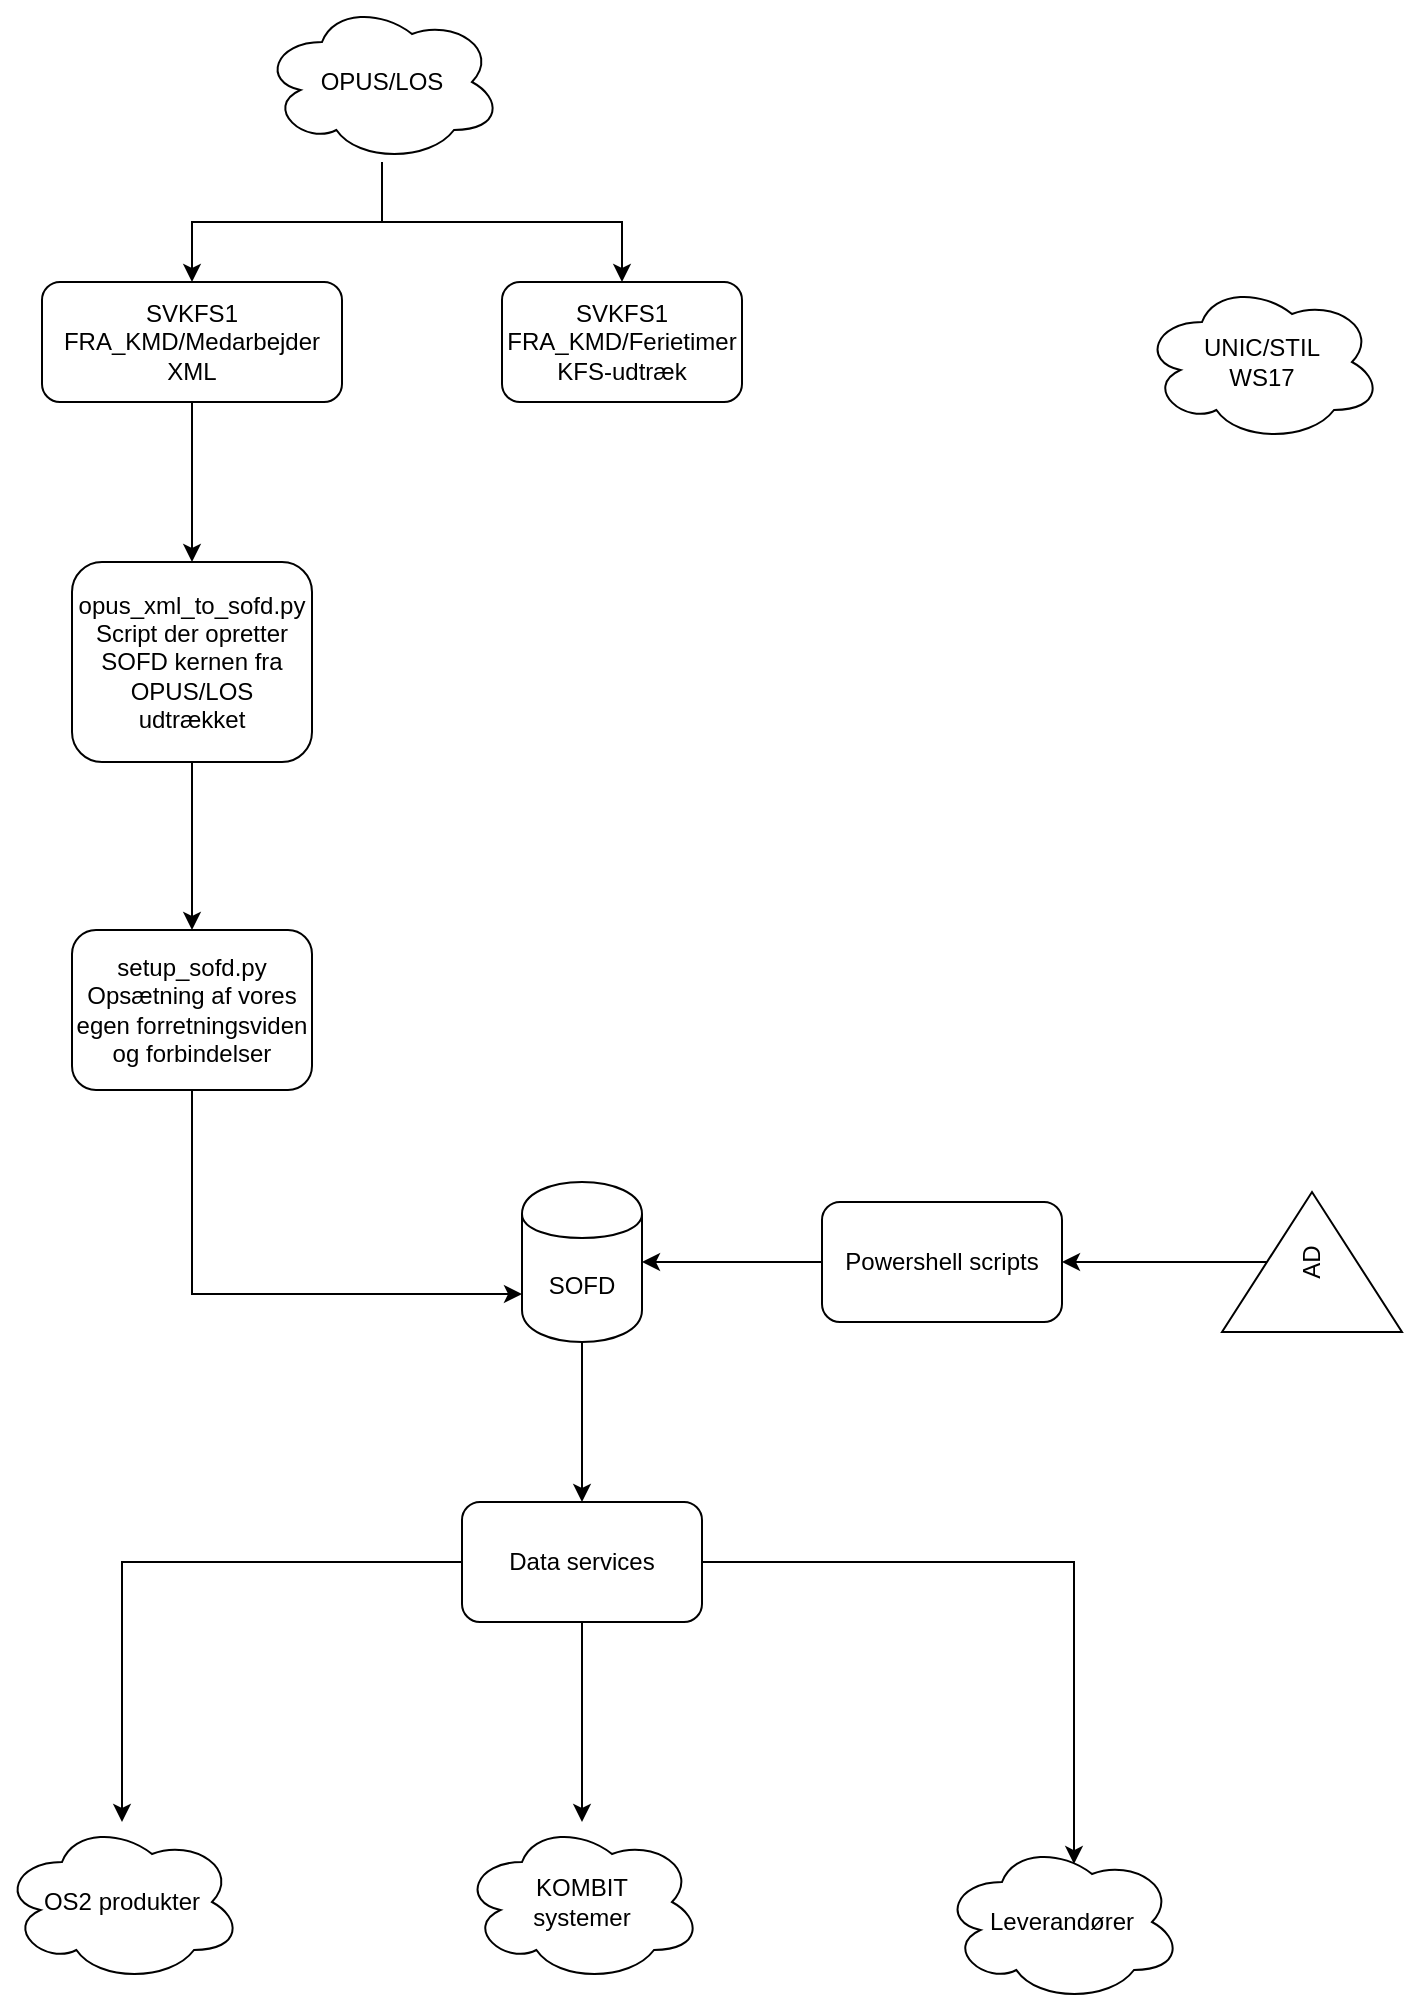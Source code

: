 <mxfile version="12.2.6" type="github" pages="1">
  <diagram id="0UKcfQKUNiVDt_W8MUo9" name="Page-1">
    <mxGraphModel dx="1422" dy="769" grid="1" gridSize="10" guides="1" tooltips="1" connect="1" arrows="1" fold="1" page="1" pageScale="1" pageWidth="827" pageHeight="1169" math="0" shadow="0">
      <root>
        <mxCell id="0"/>
        <mxCell id="1" parent="0"/>
        <mxCell id="Y-d0m-R7307Kc98WA1Yw-7" style="edgeStyle=orthogonalEdgeStyle;rounded=0;orthogonalLoop=1;jettySize=auto;html=1;entryX=0.5;entryY=0;entryDx=0;entryDy=0;" edge="1" parent="1" source="Y-d0m-R7307Kc98WA1Yw-1" target="Y-d0m-R7307Kc98WA1Yw-5">
          <mxGeometry relative="1" as="geometry"/>
        </mxCell>
        <mxCell id="Y-d0m-R7307Kc98WA1Yw-8" style="edgeStyle=orthogonalEdgeStyle;rounded=0;orthogonalLoop=1;jettySize=auto;html=1;" edge="1" parent="1" source="Y-d0m-R7307Kc98WA1Yw-1" target="Y-d0m-R7307Kc98WA1Yw-6">
          <mxGeometry relative="1" as="geometry"/>
        </mxCell>
        <mxCell id="Y-d0m-R7307Kc98WA1Yw-1" value="OPUS/LOS" style="ellipse;shape=cloud;whiteSpace=wrap;html=1;" vertex="1" parent="1">
          <mxGeometry x="190" y="40" width="120" height="80" as="geometry"/>
        </mxCell>
        <mxCell id="Y-d0m-R7307Kc98WA1Yw-12" style="edgeStyle=orthogonalEdgeStyle;rounded=0;orthogonalLoop=1;jettySize=auto;html=1;" edge="1" parent="1" source="Y-d0m-R7307Kc98WA1Yw-5" target="Y-d0m-R7307Kc98WA1Yw-10">
          <mxGeometry relative="1" as="geometry"/>
        </mxCell>
        <mxCell id="Y-d0m-R7307Kc98WA1Yw-5" value="&lt;div&gt;SVKFS1&lt;/div&gt;&lt;div&gt;FRA_KMD/Medarbejder&lt;br&gt;XML&lt;br&gt;&lt;/div&gt;" style="rounded=1;whiteSpace=wrap;html=1;" vertex="1" parent="1">
          <mxGeometry x="80" y="180" width="150" height="60" as="geometry"/>
        </mxCell>
        <mxCell id="Y-d0m-R7307Kc98WA1Yw-6" value="&lt;div&gt;SVKFS1&lt;/div&gt;&lt;div&gt;FRA_KMD/Ferietimer&lt;/div&gt;&lt;div&gt;KFS-udtræk&lt;br&gt;&lt;/div&gt;" style="rounded=1;whiteSpace=wrap;html=1;" vertex="1" parent="1">
          <mxGeometry x="310" y="180" width="120" height="60" as="geometry"/>
        </mxCell>
        <mxCell id="Y-d0m-R7307Kc98WA1Yw-24" style="edgeStyle=orthogonalEdgeStyle;rounded=0;orthogonalLoop=1;jettySize=auto;html=1;" edge="1" parent="1" source="Y-d0m-R7307Kc98WA1Yw-9" target="Y-d0m-R7307Kc98WA1Yw-20">
          <mxGeometry relative="1" as="geometry"/>
        </mxCell>
        <mxCell id="Y-d0m-R7307Kc98WA1Yw-9" value="SOFD" style="shape=cylinder;whiteSpace=wrap;html=1;boundedLbl=1;backgroundOutline=1;" vertex="1" parent="1">
          <mxGeometry x="320" y="630" width="60" height="80" as="geometry"/>
        </mxCell>
        <mxCell id="Y-d0m-R7307Kc98WA1Yw-13" style="edgeStyle=orthogonalEdgeStyle;rounded=0;orthogonalLoop=1;jettySize=auto;html=1;" edge="1" parent="1" source="Y-d0m-R7307Kc98WA1Yw-10" target="Y-d0m-R7307Kc98WA1Yw-11">
          <mxGeometry relative="1" as="geometry"/>
        </mxCell>
        <mxCell id="Y-d0m-R7307Kc98WA1Yw-10" value="&lt;div&gt;opus_xml_to_sofd.py&lt;/div&gt;&lt;div&gt;Script der opretter SOFD kernen fra OPUS/LOS udtrækket&lt;br&gt;&lt;/div&gt;" style="rounded=1;whiteSpace=wrap;html=1;" vertex="1" parent="1">
          <mxGeometry x="95" y="320" width="120" height="100" as="geometry"/>
        </mxCell>
        <mxCell id="Y-d0m-R7307Kc98WA1Yw-14" style="edgeStyle=orthogonalEdgeStyle;rounded=0;orthogonalLoop=1;jettySize=auto;html=1;entryX=0;entryY=0.7;entryDx=0;entryDy=0;" edge="1" parent="1" source="Y-d0m-R7307Kc98WA1Yw-11" target="Y-d0m-R7307Kc98WA1Yw-9">
          <mxGeometry relative="1" as="geometry">
            <Array as="points">
              <mxPoint x="155" y="686"/>
            </Array>
          </mxGeometry>
        </mxCell>
        <mxCell id="Y-d0m-R7307Kc98WA1Yw-11" value="&lt;div&gt;setup_sofd.py&lt;/div&gt;&lt;div&gt;Opsætning af vores egen forretningsviden og forbindelser&lt;br&gt;&lt;/div&gt;" style="rounded=1;whiteSpace=wrap;html=1;" vertex="1" parent="1">
          <mxGeometry x="95" y="504" width="120" height="80" as="geometry"/>
        </mxCell>
        <mxCell id="Y-d0m-R7307Kc98WA1Yw-15" value="&lt;div&gt;UNIC/STIL&lt;/div&gt;&lt;div&gt;WS17&lt;br&gt;&lt;/div&gt;" style="ellipse;shape=cloud;whiteSpace=wrap;html=1;" vertex="1" parent="1">
          <mxGeometry x="630" y="180" width="120" height="80" as="geometry"/>
        </mxCell>
        <mxCell id="Y-d0m-R7307Kc98WA1Yw-18" style="edgeStyle=orthogonalEdgeStyle;rounded=0;orthogonalLoop=1;jettySize=auto;html=1;" edge="1" parent="1" source="Y-d0m-R7307Kc98WA1Yw-16" target="Y-d0m-R7307Kc98WA1Yw-17">
          <mxGeometry relative="1" as="geometry"/>
        </mxCell>
        <mxCell id="Y-d0m-R7307Kc98WA1Yw-16" value="AD" style="triangle;whiteSpace=wrap;html=1;rotation=-90;" vertex="1" parent="1">
          <mxGeometry x="680" y="625" width="70" height="90" as="geometry"/>
        </mxCell>
        <mxCell id="Y-d0m-R7307Kc98WA1Yw-19" style="edgeStyle=orthogonalEdgeStyle;rounded=0;orthogonalLoop=1;jettySize=auto;html=1;" edge="1" parent="1" source="Y-d0m-R7307Kc98WA1Yw-17" target="Y-d0m-R7307Kc98WA1Yw-9">
          <mxGeometry relative="1" as="geometry"/>
        </mxCell>
        <mxCell id="Y-d0m-R7307Kc98WA1Yw-17" value="Powershell scripts" style="rounded=1;whiteSpace=wrap;html=1;" vertex="1" parent="1">
          <mxGeometry x="470" y="640" width="120" height="60" as="geometry"/>
        </mxCell>
        <mxCell id="Y-d0m-R7307Kc98WA1Yw-25" style="edgeStyle=orthogonalEdgeStyle;rounded=0;orthogonalLoop=1;jettySize=auto;html=1;" edge="1" parent="1" source="Y-d0m-R7307Kc98WA1Yw-20" target="Y-d0m-R7307Kc98WA1Yw-22">
          <mxGeometry relative="1" as="geometry"/>
        </mxCell>
        <mxCell id="Y-d0m-R7307Kc98WA1Yw-26" style="edgeStyle=orthogonalEdgeStyle;rounded=0;orthogonalLoop=1;jettySize=auto;html=1;" edge="1" parent="1" source="Y-d0m-R7307Kc98WA1Yw-20" target="Y-d0m-R7307Kc98WA1Yw-21">
          <mxGeometry relative="1" as="geometry"/>
        </mxCell>
        <mxCell id="Y-d0m-R7307Kc98WA1Yw-27" style="edgeStyle=orthogonalEdgeStyle;rounded=0;orthogonalLoop=1;jettySize=auto;html=1;entryX=0.55;entryY=0.138;entryDx=0;entryDy=0;entryPerimeter=0;" edge="1" parent="1" source="Y-d0m-R7307Kc98WA1Yw-20" target="Y-d0m-R7307Kc98WA1Yw-23">
          <mxGeometry relative="1" as="geometry"/>
        </mxCell>
        <mxCell id="Y-d0m-R7307Kc98WA1Yw-20" value="Data services" style="rounded=1;whiteSpace=wrap;html=1;" vertex="1" parent="1">
          <mxGeometry x="290" y="790" width="120" height="60" as="geometry"/>
        </mxCell>
        <mxCell id="Y-d0m-R7307Kc98WA1Yw-21" value="OS2 produkter" style="ellipse;shape=cloud;whiteSpace=wrap;html=1;" vertex="1" parent="1">
          <mxGeometry x="60" y="950" width="120" height="80" as="geometry"/>
        </mxCell>
        <mxCell id="Y-d0m-R7307Kc98WA1Yw-22" value="&lt;div&gt;KOMBIT&lt;/div&gt;&lt;div&gt;systemer&lt;/div&gt;" style="ellipse;shape=cloud;whiteSpace=wrap;html=1;" vertex="1" parent="1">
          <mxGeometry x="290" y="950" width="120" height="80" as="geometry"/>
        </mxCell>
        <mxCell id="Y-d0m-R7307Kc98WA1Yw-23" value="Leverandører" style="ellipse;shape=cloud;whiteSpace=wrap;html=1;" vertex="1" parent="1">
          <mxGeometry x="530" y="960" width="120" height="80" as="geometry"/>
        </mxCell>
      </root>
    </mxGraphModel>
  </diagram>
</mxfile>
